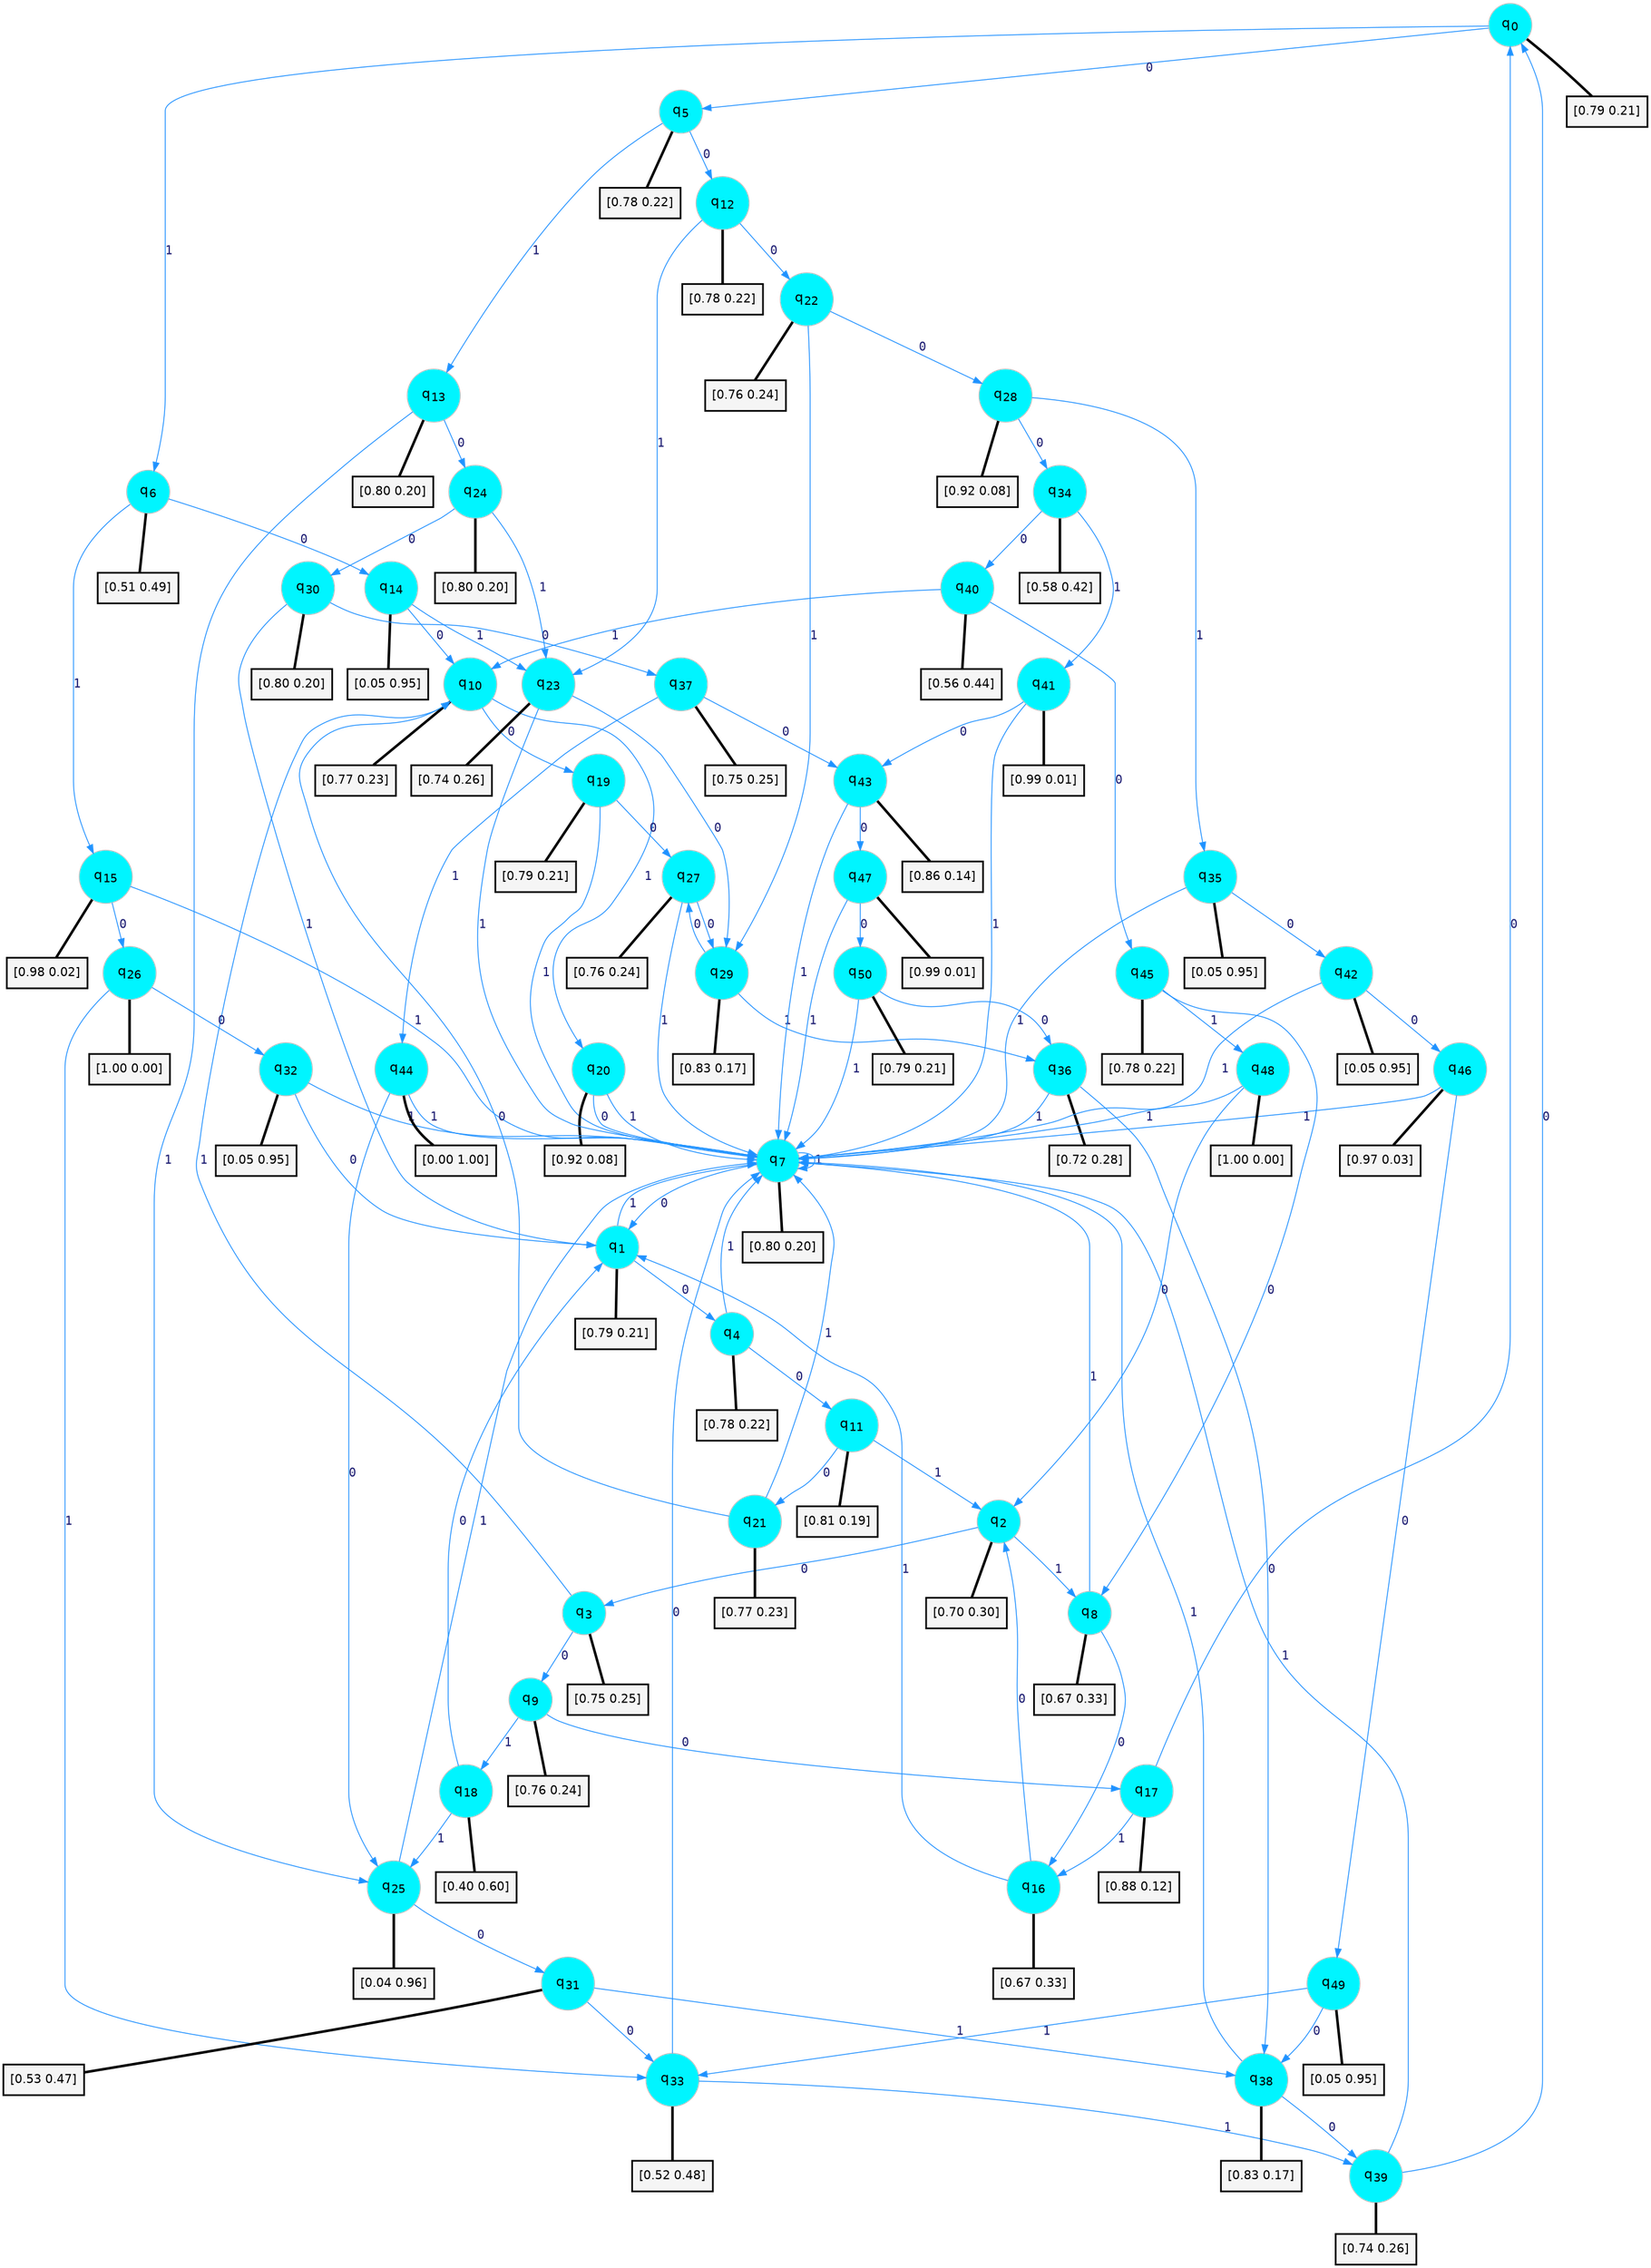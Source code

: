 digraph G {
graph [
bgcolor=transparent, dpi=300, rankdir=TD, size="40,25"];
node [
color=gray, fillcolor=turquoise1, fontcolor=black, fontname=Helvetica, fontsize=16, fontweight=bold, shape=circle, style=filled];
edge [
arrowsize=1, color=dodgerblue1, fontcolor=midnightblue, fontname=courier, fontweight=bold, penwidth=1, style=solid, weight=20];
0[label=<q<SUB>0</SUB>>];
1[label=<q<SUB>1</SUB>>];
2[label=<q<SUB>2</SUB>>];
3[label=<q<SUB>3</SUB>>];
4[label=<q<SUB>4</SUB>>];
5[label=<q<SUB>5</SUB>>];
6[label=<q<SUB>6</SUB>>];
7[label=<q<SUB>7</SUB>>];
8[label=<q<SUB>8</SUB>>];
9[label=<q<SUB>9</SUB>>];
10[label=<q<SUB>10</SUB>>];
11[label=<q<SUB>11</SUB>>];
12[label=<q<SUB>12</SUB>>];
13[label=<q<SUB>13</SUB>>];
14[label=<q<SUB>14</SUB>>];
15[label=<q<SUB>15</SUB>>];
16[label=<q<SUB>16</SUB>>];
17[label=<q<SUB>17</SUB>>];
18[label=<q<SUB>18</SUB>>];
19[label=<q<SUB>19</SUB>>];
20[label=<q<SUB>20</SUB>>];
21[label=<q<SUB>21</SUB>>];
22[label=<q<SUB>22</SUB>>];
23[label=<q<SUB>23</SUB>>];
24[label=<q<SUB>24</SUB>>];
25[label=<q<SUB>25</SUB>>];
26[label=<q<SUB>26</SUB>>];
27[label=<q<SUB>27</SUB>>];
28[label=<q<SUB>28</SUB>>];
29[label=<q<SUB>29</SUB>>];
30[label=<q<SUB>30</SUB>>];
31[label=<q<SUB>31</SUB>>];
32[label=<q<SUB>32</SUB>>];
33[label=<q<SUB>33</SUB>>];
34[label=<q<SUB>34</SUB>>];
35[label=<q<SUB>35</SUB>>];
36[label=<q<SUB>36</SUB>>];
37[label=<q<SUB>37</SUB>>];
38[label=<q<SUB>38</SUB>>];
39[label=<q<SUB>39</SUB>>];
40[label=<q<SUB>40</SUB>>];
41[label=<q<SUB>41</SUB>>];
42[label=<q<SUB>42</SUB>>];
43[label=<q<SUB>43</SUB>>];
44[label=<q<SUB>44</SUB>>];
45[label=<q<SUB>45</SUB>>];
46[label=<q<SUB>46</SUB>>];
47[label=<q<SUB>47</SUB>>];
48[label=<q<SUB>48</SUB>>];
49[label=<q<SUB>49</SUB>>];
50[label=<q<SUB>50</SUB>>];
51[label="[0.79 0.21]", shape=box,fontcolor=black, fontname=Helvetica, fontsize=14, penwidth=2, fillcolor=whitesmoke,color=black];
52[label="[0.79 0.21]", shape=box,fontcolor=black, fontname=Helvetica, fontsize=14, penwidth=2, fillcolor=whitesmoke,color=black];
53[label="[0.70 0.30]", shape=box,fontcolor=black, fontname=Helvetica, fontsize=14, penwidth=2, fillcolor=whitesmoke,color=black];
54[label="[0.75 0.25]", shape=box,fontcolor=black, fontname=Helvetica, fontsize=14, penwidth=2, fillcolor=whitesmoke,color=black];
55[label="[0.78 0.22]", shape=box,fontcolor=black, fontname=Helvetica, fontsize=14, penwidth=2, fillcolor=whitesmoke,color=black];
56[label="[0.78 0.22]", shape=box,fontcolor=black, fontname=Helvetica, fontsize=14, penwidth=2, fillcolor=whitesmoke,color=black];
57[label="[0.51 0.49]", shape=box,fontcolor=black, fontname=Helvetica, fontsize=14, penwidth=2, fillcolor=whitesmoke,color=black];
58[label="[0.80 0.20]", shape=box,fontcolor=black, fontname=Helvetica, fontsize=14, penwidth=2, fillcolor=whitesmoke,color=black];
59[label="[0.67 0.33]", shape=box,fontcolor=black, fontname=Helvetica, fontsize=14, penwidth=2, fillcolor=whitesmoke,color=black];
60[label="[0.76 0.24]", shape=box,fontcolor=black, fontname=Helvetica, fontsize=14, penwidth=2, fillcolor=whitesmoke,color=black];
61[label="[0.77 0.23]", shape=box,fontcolor=black, fontname=Helvetica, fontsize=14, penwidth=2, fillcolor=whitesmoke,color=black];
62[label="[0.81 0.19]", shape=box,fontcolor=black, fontname=Helvetica, fontsize=14, penwidth=2, fillcolor=whitesmoke,color=black];
63[label="[0.78 0.22]", shape=box,fontcolor=black, fontname=Helvetica, fontsize=14, penwidth=2, fillcolor=whitesmoke,color=black];
64[label="[0.80 0.20]", shape=box,fontcolor=black, fontname=Helvetica, fontsize=14, penwidth=2, fillcolor=whitesmoke,color=black];
65[label="[0.05 0.95]", shape=box,fontcolor=black, fontname=Helvetica, fontsize=14, penwidth=2, fillcolor=whitesmoke,color=black];
66[label="[0.98 0.02]", shape=box,fontcolor=black, fontname=Helvetica, fontsize=14, penwidth=2, fillcolor=whitesmoke,color=black];
67[label="[0.67 0.33]", shape=box,fontcolor=black, fontname=Helvetica, fontsize=14, penwidth=2, fillcolor=whitesmoke,color=black];
68[label="[0.88 0.12]", shape=box,fontcolor=black, fontname=Helvetica, fontsize=14, penwidth=2, fillcolor=whitesmoke,color=black];
69[label="[0.40 0.60]", shape=box,fontcolor=black, fontname=Helvetica, fontsize=14, penwidth=2, fillcolor=whitesmoke,color=black];
70[label="[0.79 0.21]", shape=box,fontcolor=black, fontname=Helvetica, fontsize=14, penwidth=2, fillcolor=whitesmoke,color=black];
71[label="[0.92 0.08]", shape=box,fontcolor=black, fontname=Helvetica, fontsize=14, penwidth=2, fillcolor=whitesmoke,color=black];
72[label="[0.77 0.23]", shape=box,fontcolor=black, fontname=Helvetica, fontsize=14, penwidth=2, fillcolor=whitesmoke,color=black];
73[label="[0.76 0.24]", shape=box,fontcolor=black, fontname=Helvetica, fontsize=14, penwidth=2, fillcolor=whitesmoke,color=black];
74[label="[0.74 0.26]", shape=box,fontcolor=black, fontname=Helvetica, fontsize=14, penwidth=2, fillcolor=whitesmoke,color=black];
75[label="[0.80 0.20]", shape=box,fontcolor=black, fontname=Helvetica, fontsize=14, penwidth=2, fillcolor=whitesmoke,color=black];
76[label="[0.04 0.96]", shape=box,fontcolor=black, fontname=Helvetica, fontsize=14, penwidth=2, fillcolor=whitesmoke,color=black];
77[label="[1.00 0.00]", shape=box,fontcolor=black, fontname=Helvetica, fontsize=14, penwidth=2, fillcolor=whitesmoke,color=black];
78[label="[0.76 0.24]", shape=box,fontcolor=black, fontname=Helvetica, fontsize=14, penwidth=2, fillcolor=whitesmoke,color=black];
79[label="[0.92 0.08]", shape=box,fontcolor=black, fontname=Helvetica, fontsize=14, penwidth=2, fillcolor=whitesmoke,color=black];
80[label="[0.83 0.17]", shape=box,fontcolor=black, fontname=Helvetica, fontsize=14, penwidth=2, fillcolor=whitesmoke,color=black];
81[label="[0.80 0.20]", shape=box,fontcolor=black, fontname=Helvetica, fontsize=14, penwidth=2, fillcolor=whitesmoke,color=black];
82[label="[0.53 0.47]", shape=box,fontcolor=black, fontname=Helvetica, fontsize=14, penwidth=2, fillcolor=whitesmoke,color=black];
83[label="[0.05 0.95]", shape=box,fontcolor=black, fontname=Helvetica, fontsize=14, penwidth=2, fillcolor=whitesmoke,color=black];
84[label="[0.52 0.48]", shape=box,fontcolor=black, fontname=Helvetica, fontsize=14, penwidth=2, fillcolor=whitesmoke,color=black];
85[label="[0.58 0.42]", shape=box,fontcolor=black, fontname=Helvetica, fontsize=14, penwidth=2, fillcolor=whitesmoke,color=black];
86[label="[0.05 0.95]", shape=box,fontcolor=black, fontname=Helvetica, fontsize=14, penwidth=2, fillcolor=whitesmoke,color=black];
87[label="[0.72 0.28]", shape=box,fontcolor=black, fontname=Helvetica, fontsize=14, penwidth=2, fillcolor=whitesmoke,color=black];
88[label="[0.75 0.25]", shape=box,fontcolor=black, fontname=Helvetica, fontsize=14, penwidth=2, fillcolor=whitesmoke,color=black];
89[label="[0.83 0.17]", shape=box,fontcolor=black, fontname=Helvetica, fontsize=14, penwidth=2, fillcolor=whitesmoke,color=black];
90[label="[0.74 0.26]", shape=box,fontcolor=black, fontname=Helvetica, fontsize=14, penwidth=2, fillcolor=whitesmoke,color=black];
91[label="[0.56 0.44]", shape=box,fontcolor=black, fontname=Helvetica, fontsize=14, penwidth=2, fillcolor=whitesmoke,color=black];
92[label="[0.99 0.01]", shape=box,fontcolor=black, fontname=Helvetica, fontsize=14, penwidth=2, fillcolor=whitesmoke,color=black];
93[label="[0.05 0.95]", shape=box,fontcolor=black, fontname=Helvetica, fontsize=14, penwidth=2, fillcolor=whitesmoke,color=black];
94[label="[0.86 0.14]", shape=box,fontcolor=black, fontname=Helvetica, fontsize=14, penwidth=2, fillcolor=whitesmoke,color=black];
95[label="[0.00 1.00]", shape=box,fontcolor=black, fontname=Helvetica, fontsize=14, penwidth=2, fillcolor=whitesmoke,color=black];
96[label="[0.78 0.22]", shape=box,fontcolor=black, fontname=Helvetica, fontsize=14, penwidth=2, fillcolor=whitesmoke,color=black];
97[label="[0.97 0.03]", shape=box,fontcolor=black, fontname=Helvetica, fontsize=14, penwidth=2, fillcolor=whitesmoke,color=black];
98[label="[0.99 0.01]", shape=box,fontcolor=black, fontname=Helvetica, fontsize=14, penwidth=2, fillcolor=whitesmoke,color=black];
99[label="[1.00 0.00]", shape=box,fontcolor=black, fontname=Helvetica, fontsize=14, penwidth=2, fillcolor=whitesmoke,color=black];
100[label="[0.05 0.95]", shape=box,fontcolor=black, fontname=Helvetica, fontsize=14, penwidth=2, fillcolor=whitesmoke,color=black];
101[label="[0.79 0.21]", shape=box,fontcolor=black, fontname=Helvetica, fontsize=14, penwidth=2, fillcolor=whitesmoke,color=black];
0->5 [label=0];
0->6 [label=1];
0->51 [arrowhead=none, penwidth=3,color=black];
1->4 [label=0];
1->7 [label=1];
1->52 [arrowhead=none, penwidth=3,color=black];
2->3 [label=0];
2->8 [label=1];
2->53 [arrowhead=none, penwidth=3,color=black];
3->9 [label=0];
3->10 [label=1];
3->54 [arrowhead=none, penwidth=3,color=black];
4->11 [label=0];
4->7 [label=1];
4->55 [arrowhead=none, penwidth=3,color=black];
5->12 [label=0];
5->13 [label=1];
5->56 [arrowhead=none, penwidth=3,color=black];
6->14 [label=0];
6->15 [label=1];
6->57 [arrowhead=none, penwidth=3,color=black];
7->1 [label=0];
7->7 [label=1];
7->58 [arrowhead=none, penwidth=3,color=black];
8->16 [label=0];
8->7 [label=1];
8->59 [arrowhead=none, penwidth=3,color=black];
9->17 [label=0];
9->18 [label=1];
9->60 [arrowhead=none, penwidth=3,color=black];
10->19 [label=0];
10->20 [label=1];
10->61 [arrowhead=none, penwidth=3,color=black];
11->21 [label=0];
11->2 [label=1];
11->62 [arrowhead=none, penwidth=3,color=black];
12->22 [label=0];
12->23 [label=1];
12->63 [arrowhead=none, penwidth=3,color=black];
13->24 [label=0];
13->25 [label=1];
13->64 [arrowhead=none, penwidth=3,color=black];
14->10 [label=0];
14->23 [label=1];
14->65 [arrowhead=none, penwidth=3,color=black];
15->26 [label=0];
15->7 [label=1];
15->66 [arrowhead=none, penwidth=3,color=black];
16->2 [label=0];
16->1 [label=1];
16->67 [arrowhead=none, penwidth=3,color=black];
17->0 [label=0];
17->16 [label=1];
17->68 [arrowhead=none, penwidth=3,color=black];
18->1 [label=0];
18->25 [label=1];
18->69 [arrowhead=none, penwidth=3,color=black];
19->27 [label=0];
19->7 [label=1];
19->70 [arrowhead=none, penwidth=3,color=black];
20->7 [label=0];
20->7 [label=1];
20->71 [arrowhead=none, penwidth=3,color=black];
21->10 [label=0];
21->7 [label=1];
21->72 [arrowhead=none, penwidth=3,color=black];
22->28 [label=0];
22->29 [label=1];
22->73 [arrowhead=none, penwidth=3,color=black];
23->29 [label=0];
23->7 [label=1];
23->74 [arrowhead=none, penwidth=3,color=black];
24->30 [label=0];
24->23 [label=1];
24->75 [arrowhead=none, penwidth=3,color=black];
25->31 [label=0];
25->7 [label=1];
25->76 [arrowhead=none, penwidth=3,color=black];
26->32 [label=0];
26->33 [label=1];
26->77 [arrowhead=none, penwidth=3,color=black];
27->29 [label=0];
27->7 [label=1];
27->78 [arrowhead=none, penwidth=3,color=black];
28->34 [label=0];
28->35 [label=1];
28->79 [arrowhead=none, penwidth=3,color=black];
29->27 [label=0];
29->36 [label=1];
29->80 [arrowhead=none, penwidth=3,color=black];
30->37 [label=0];
30->1 [label=1];
30->81 [arrowhead=none, penwidth=3,color=black];
31->33 [label=0];
31->38 [label=1];
31->82 [arrowhead=none, penwidth=3,color=black];
32->1 [label=0];
32->7 [label=1];
32->83 [arrowhead=none, penwidth=3,color=black];
33->7 [label=0];
33->39 [label=1];
33->84 [arrowhead=none, penwidth=3,color=black];
34->40 [label=0];
34->41 [label=1];
34->85 [arrowhead=none, penwidth=3,color=black];
35->42 [label=0];
35->7 [label=1];
35->86 [arrowhead=none, penwidth=3,color=black];
36->38 [label=0];
36->7 [label=1];
36->87 [arrowhead=none, penwidth=3,color=black];
37->43 [label=0];
37->44 [label=1];
37->88 [arrowhead=none, penwidth=3,color=black];
38->39 [label=0];
38->7 [label=1];
38->89 [arrowhead=none, penwidth=3,color=black];
39->0 [label=0];
39->7 [label=1];
39->90 [arrowhead=none, penwidth=3,color=black];
40->45 [label=0];
40->10 [label=1];
40->91 [arrowhead=none, penwidth=3,color=black];
41->43 [label=0];
41->7 [label=1];
41->92 [arrowhead=none, penwidth=3,color=black];
42->46 [label=0];
42->7 [label=1];
42->93 [arrowhead=none, penwidth=3,color=black];
43->47 [label=0];
43->7 [label=1];
43->94 [arrowhead=none, penwidth=3,color=black];
44->25 [label=0];
44->7 [label=1];
44->95 [arrowhead=none, penwidth=3,color=black];
45->8 [label=0];
45->48 [label=1];
45->96 [arrowhead=none, penwidth=3,color=black];
46->49 [label=0];
46->7 [label=1];
46->97 [arrowhead=none, penwidth=3,color=black];
47->50 [label=0];
47->7 [label=1];
47->98 [arrowhead=none, penwidth=3,color=black];
48->2 [label=0];
48->7 [label=1];
48->99 [arrowhead=none, penwidth=3,color=black];
49->38 [label=0];
49->33 [label=1];
49->100 [arrowhead=none, penwidth=3,color=black];
50->36 [label=0];
50->7 [label=1];
50->101 [arrowhead=none, penwidth=3,color=black];
}
